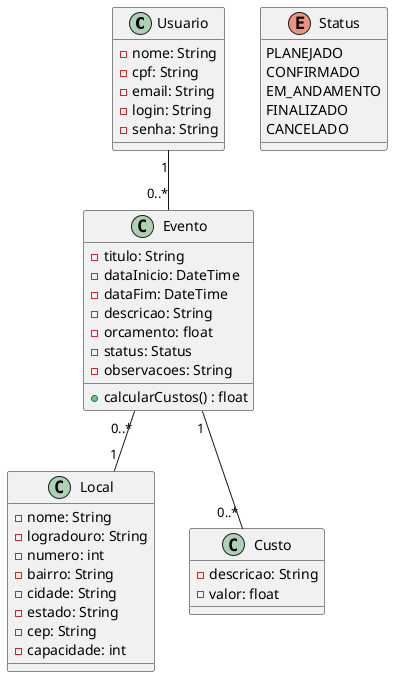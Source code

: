 @startuml Gerenciamento de Eventos

class Usuario{
    - nome: String
    - cpf: String
    - email: String
    - login: String
    - senha: String
}

class Evento{
    - titulo: String
    - dataInicio: DateTime
    - dataFim: DateTime
    - descricao: String
    - orcamento: float
    - status: Status
    - observacoes: String
}

Evento : + calcularCustos() : float

class Local{
    - nome: String
    - logradouro: String
    - numero: int
    - bairro: String
    - cidade: String
    - estado: String
    - cep: String
    - capacidade: int
}

class Custo{
    - descricao: String
    - valor: float
}

enum Status {
    PLANEJADO
    CONFIRMADO
    EM_ANDAMENTO
    FINALIZADO
    CANCELADO
}

Usuario "1" -- "0..*" Evento
Evento "1" -- "0..*" Custo
Evento "0..*" -- "1" Local

@enduml